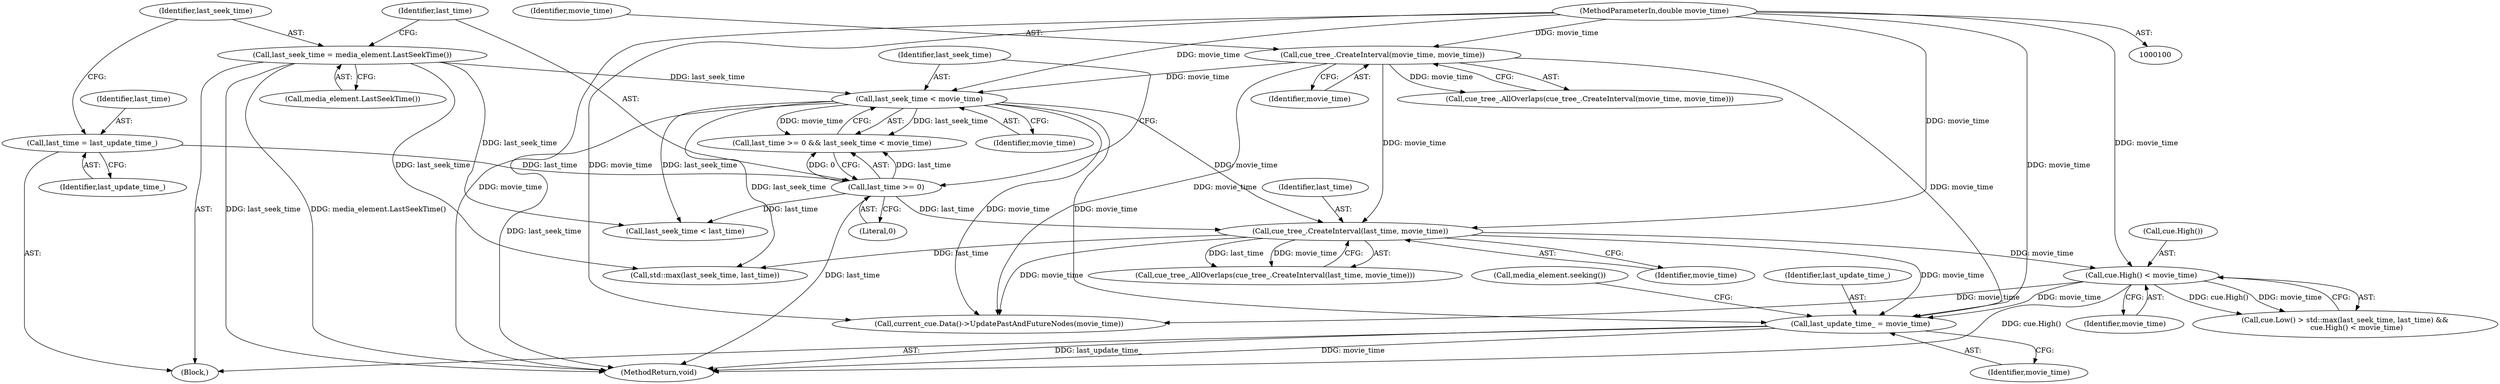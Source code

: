 digraph "0_Chrome_53f1c0f95e568d4b6b184904f98cfde2833c603c@API" {
"1000170" [label="(Call,last_update_time_ = movie_time)"];
"1000124" [label="(Call,cue_tree_.CreateInterval(movie_time, movie_time))"];
"1000101" [label="(MethodParameterIn,double movie_time)"];
"1000145" [label="(Call,last_seek_time < movie_time)"];
"1000137" [label="(Call,last_seek_time = media_element.LastSeekTime())"];
"1000153" [label="(Call,cue_tree_.CreateInterval(last_time, movie_time))"];
"1000142" [label="(Call,last_time >= 0)"];
"1000133" [label="(Call,last_time = last_update_time_)"];
"1000165" [label="(Call,cue.High() < movie_time)"];
"1000126" [label="(Identifier,movie_time)"];
"1000124" [label="(Call,cue_tree_.CreateInterval(movie_time, movie_time))"];
"1000171" [label="(Identifier,last_update_time_)"];
"1000412" [label="(MethodReturn,void)"];
"1000102" [label="(Block,)"];
"1000223" [label="(Call,current_cue.Data()->UpdatePastAndFutureNodes(movie_time))"];
"1000141" [label="(Call,last_time >= 0 && last_seek_time < movie_time)"];
"1000138" [label="(Identifier,last_seek_time)"];
"1000159" [label="(Call,cue.Low() > std::max(last_seek_time, last_time) &&\n          cue.High() < movie_time)"];
"1000142" [label="(Call,last_time >= 0)"];
"1000155" [label="(Identifier,movie_time)"];
"1000134" [label="(Identifier,last_time)"];
"1000125" [label="(Identifier,movie_time)"];
"1000176" [label="(Call,media_element.seeking())"];
"1000172" [label="(Identifier,movie_time)"];
"1000162" [label="(Call,std::max(last_seek_time, last_time))"];
"1000133" [label="(Call,last_time = last_update_time_)"];
"1000166" [label="(Call,cue.High())"];
"1000135" [label="(Identifier,last_update_time_)"];
"1000165" [label="(Call,cue.High() < movie_time)"];
"1000101" [label="(MethodParameterIn,double movie_time)"];
"1000123" [label="(Call,cue_tree_.AllOverlaps(cue_tree_.CreateInterval(movie_time, movie_time)))"];
"1000147" [label="(Identifier,movie_time)"];
"1000154" [label="(Identifier,last_time)"];
"1000145" [label="(Call,last_seek_time < movie_time)"];
"1000167" [label="(Identifier,movie_time)"];
"1000170" [label="(Call,last_update_time_ = movie_time)"];
"1000152" [label="(Call,cue_tree_.AllOverlaps(cue_tree_.CreateInterval(last_time, movie_time)))"];
"1000153" [label="(Call,cue_tree_.CreateInterval(last_time, movie_time))"];
"1000177" [label="(Call,last_seek_time < last_time)"];
"1000144" [label="(Literal,0)"];
"1000139" [label="(Call,media_element.LastSeekTime())"];
"1000146" [label="(Identifier,last_seek_time)"];
"1000137" [label="(Call,last_seek_time = media_element.LastSeekTime())"];
"1000143" [label="(Identifier,last_time)"];
"1000170" -> "1000102"  [label="AST: "];
"1000170" -> "1000172"  [label="CFG: "];
"1000171" -> "1000170"  [label="AST: "];
"1000172" -> "1000170"  [label="AST: "];
"1000176" -> "1000170"  [label="CFG: "];
"1000170" -> "1000412"  [label="DDG: movie_time"];
"1000170" -> "1000412"  [label="DDG: last_update_time_"];
"1000124" -> "1000170"  [label="DDG: movie_time"];
"1000145" -> "1000170"  [label="DDG: movie_time"];
"1000153" -> "1000170"  [label="DDG: movie_time"];
"1000165" -> "1000170"  [label="DDG: movie_time"];
"1000101" -> "1000170"  [label="DDG: movie_time"];
"1000124" -> "1000123"  [label="AST: "];
"1000124" -> "1000126"  [label="CFG: "];
"1000125" -> "1000124"  [label="AST: "];
"1000126" -> "1000124"  [label="AST: "];
"1000123" -> "1000124"  [label="CFG: "];
"1000124" -> "1000123"  [label="DDG: movie_time"];
"1000101" -> "1000124"  [label="DDG: movie_time"];
"1000124" -> "1000145"  [label="DDG: movie_time"];
"1000124" -> "1000153"  [label="DDG: movie_time"];
"1000124" -> "1000223"  [label="DDG: movie_time"];
"1000101" -> "1000100"  [label="AST: "];
"1000101" -> "1000412"  [label="DDG: movie_time"];
"1000101" -> "1000145"  [label="DDG: movie_time"];
"1000101" -> "1000153"  [label="DDG: movie_time"];
"1000101" -> "1000165"  [label="DDG: movie_time"];
"1000101" -> "1000223"  [label="DDG: movie_time"];
"1000145" -> "1000141"  [label="AST: "];
"1000145" -> "1000147"  [label="CFG: "];
"1000146" -> "1000145"  [label="AST: "];
"1000147" -> "1000145"  [label="AST: "];
"1000141" -> "1000145"  [label="CFG: "];
"1000145" -> "1000412"  [label="DDG: last_seek_time"];
"1000145" -> "1000141"  [label="DDG: last_seek_time"];
"1000145" -> "1000141"  [label="DDG: movie_time"];
"1000137" -> "1000145"  [label="DDG: last_seek_time"];
"1000145" -> "1000153"  [label="DDG: movie_time"];
"1000145" -> "1000162"  [label="DDG: last_seek_time"];
"1000145" -> "1000177"  [label="DDG: last_seek_time"];
"1000145" -> "1000223"  [label="DDG: movie_time"];
"1000137" -> "1000102"  [label="AST: "];
"1000137" -> "1000139"  [label="CFG: "];
"1000138" -> "1000137"  [label="AST: "];
"1000139" -> "1000137"  [label="AST: "];
"1000143" -> "1000137"  [label="CFG: "];
"1000137" -> "1000412"  [label="DDG: media_element.LastSeekTime()"];
"1000137" -> "1000412"  [label="DDG: last_seek_time"];
"1000137" -> "1000162"  [label="DDG: last_seek_time"];
"1000137" -> "1000177"  [label="DDG: last_seek_time"];
"1000153" -> "1000152"  [label="AST: "];
"1000153" -> "1000155"  [label="CFG: "];
"1000154" -> "1000153"  [label="AST: "];
"1000155" -> "1000153"  [label="AST: "];
"1000152" -> "1000153"  [label="CFG: "];
"1000153" -> "1000152"  [label="DDG: last_time"];
"1000153" -> "1000152"  [label="DDG: movie_time"];
"1000142" -> "1000153"  [label="DDG: last_time"];
"1000153" -> "1000162"  [label="DDG: last_time"];
"1000153" -> "1000165"  [label="DDG: movie_time"];
"1000153" -> "1000223"  [label="DDG: movie_time"];
"1000142" -> "1000141"  [label="AST: "];
"1000142" -> "1000144"  [label="CFG: "];
"1000143" -> "1000142"  [label="AST: "];
"1000144" -> "1000142"  [label="AST: "];
"1000146" -> "1000142"  [label="CFG: "];
"1000141" -> "1000142"  [label="CFG: "];
"1000142" -> "1000412"  [label="DDG: last_time"];
"1000142" -> "1000141"  [label="DDG: last_time"];
"1000142" -> "1000141"  [label="DDG: 0"];
"1000133" -> "1000142"  [label="DDG: last_time"];
"1000142" -> "1000177"  [label="DDG: last_time"];
"1000133" -> "1000102"  [label="AST: "];
"1000133" -> "1000135"  [label="CFG: "];
"1000134" -> "1000133"  [label="AST: "];
"1000135" -> "1000133"  [label="AST: "];
"1000138" -> "1000133"  [label="CFG: "];
"1000165" -> "1000159"  [label="AST: "];
"1000165" -> "1000167"  [label="CFG: "];
"1000166" -> "1000165"  [label="AST: "];
"1000167" -> "1000165"  [label="AST: "];
"1000159" -> "1000165"  [label="CFG: "];
"1000165" -> "1000412"  [label="DDG: cue.High()"];
"1000165" -> "1000159"  [label="DDG: cue.High()"];
"1000165" -> "1000159"  [label="DDG: movie_time"];
"1000165" -> "1000223"  [label="DDG: movie_time"];
}
